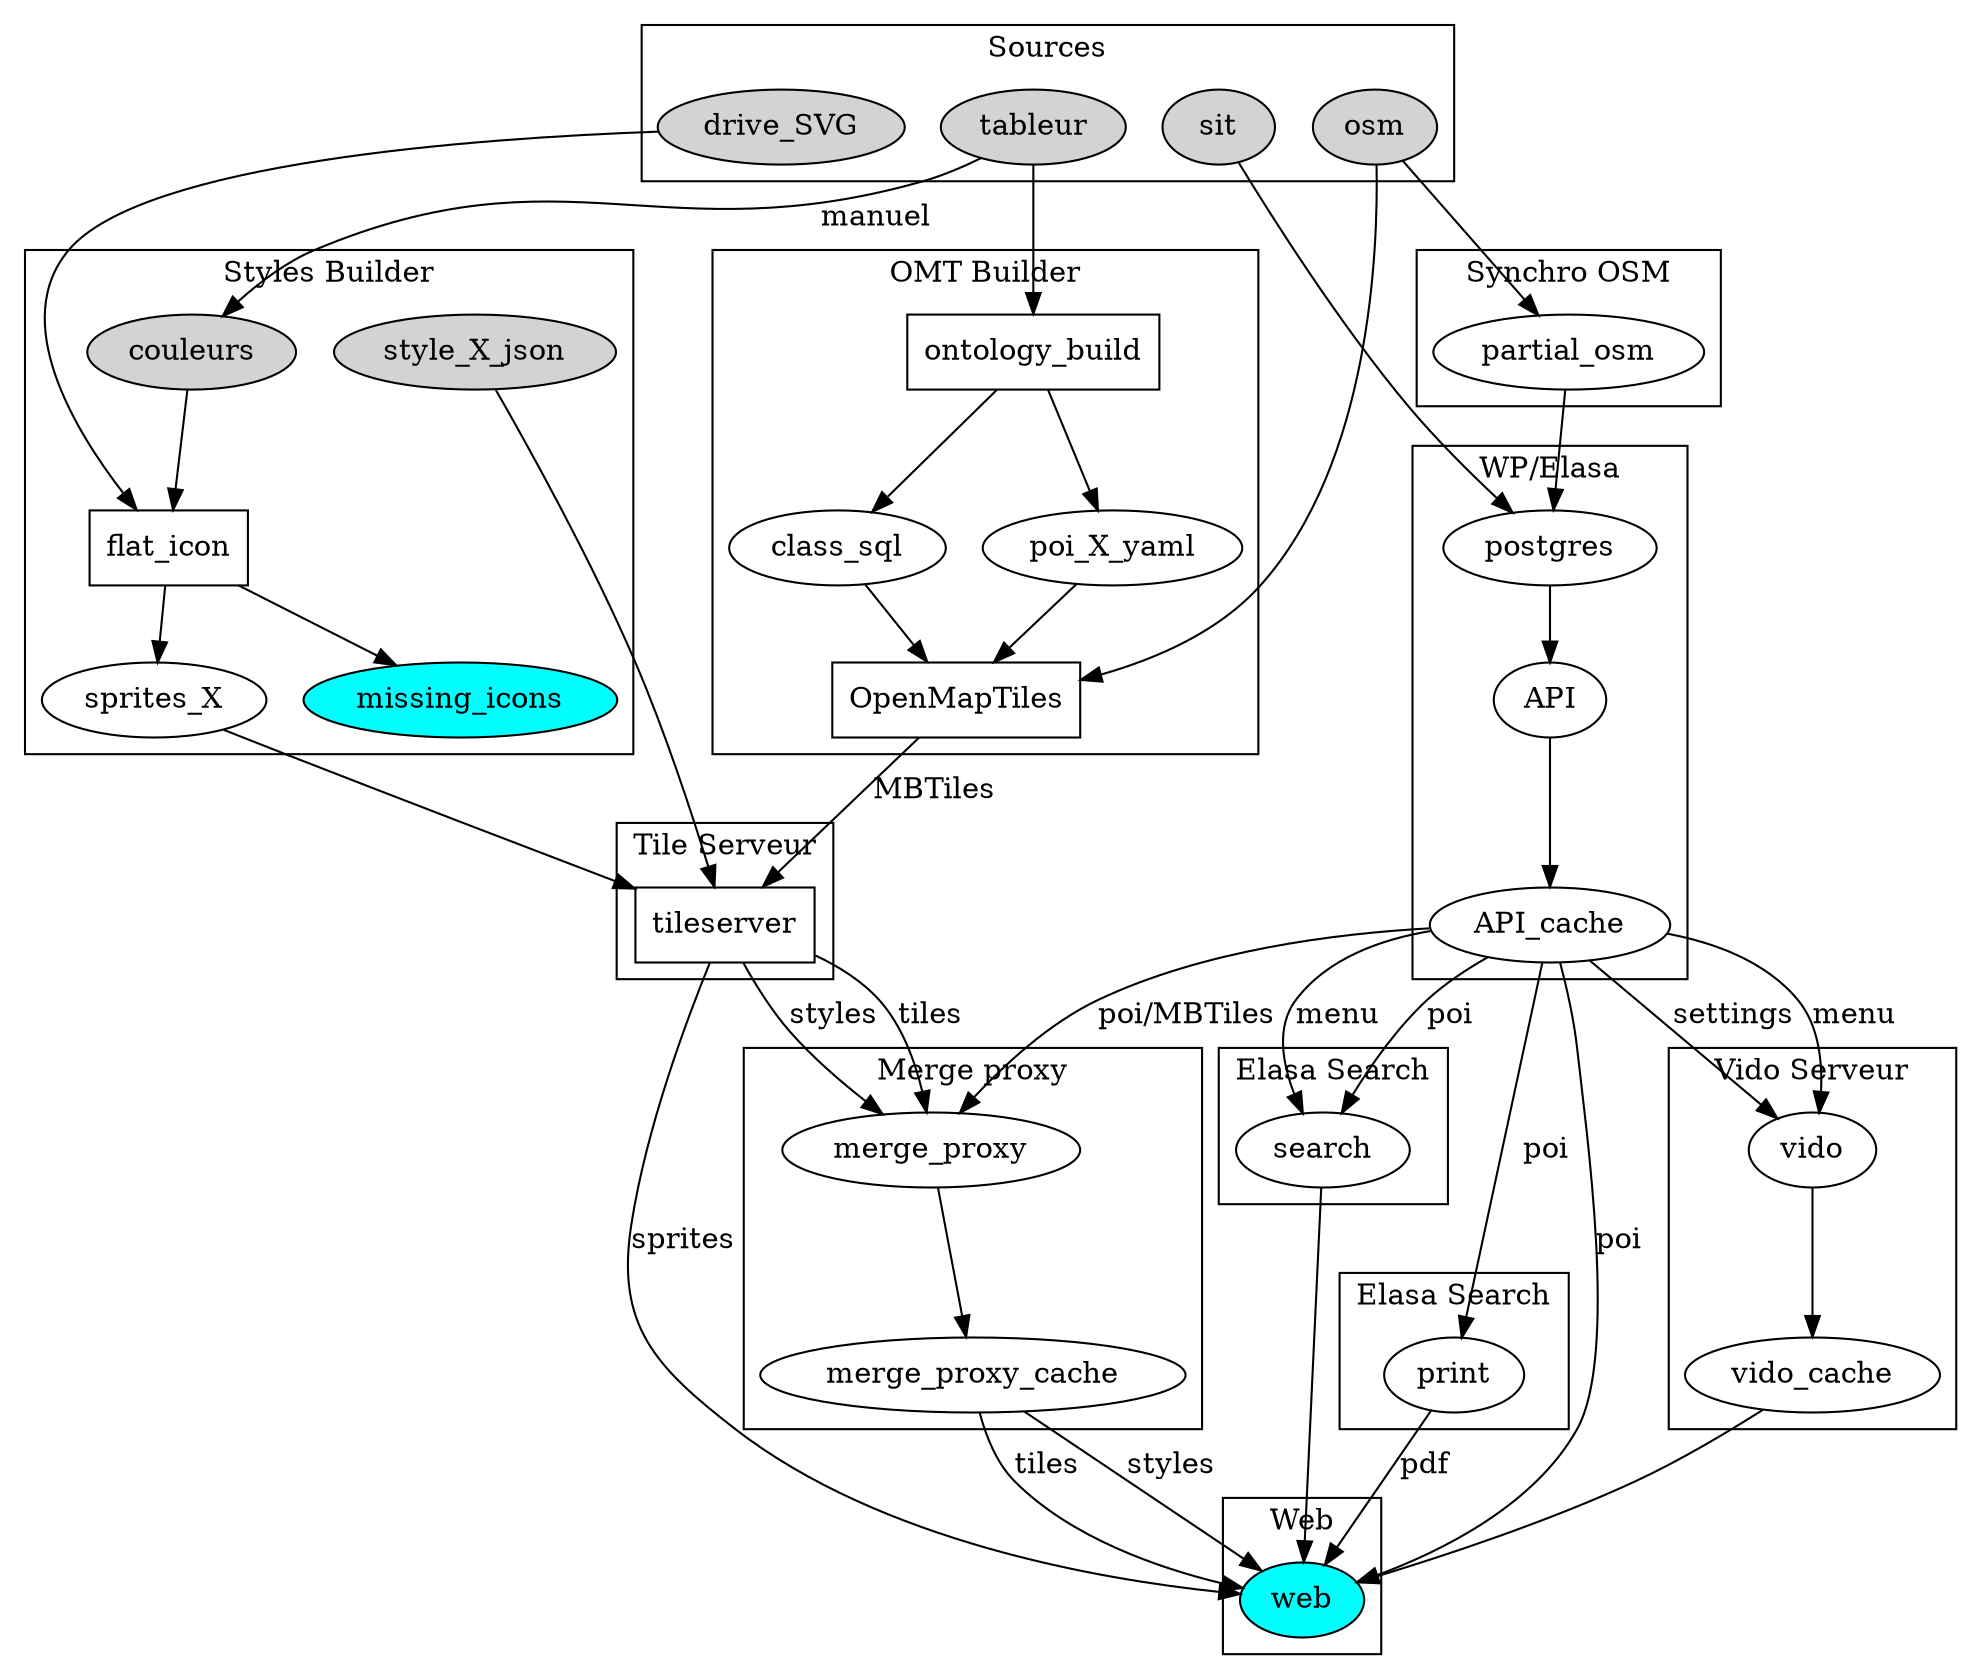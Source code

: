 digraph G {
    subgraph cluster_sources {
        label = "Sources";

        tableur [style=filled]
        drive_SVG [style=filled]
        osm [style=filled]
        sit [style=filled]
    }

    subgraph cluster_style {
        label = "Styles Builder";

        drive_SVG -> flat_icon;

        tableur -> couleurs [label=manuel];
        couleurs -> flat_icon;

        flat_icon -> sprites_X;
        flat_icon -> missing_icons;
        style_X_json;

        couleurs [style=filled]
        flat_icon [shape=box]
        missing_icons [style=filled,fillcolor=cyan]
        couleurs [style=filled]
        style_X_json [style=filled]
    }

    subgraph cluster_data {
        label = "OMT Builder";

        tableur -> ontology_build;
        ontology_build -> class_sql;
        ontology_build -> poi_X_yaml;
        class_sql -> OpenMapTiles;
        poi_X_yaml -> OpenMapTiles;
        osm -> OpenMapTiles;

        ontology_build [shape=box]
        OpenMapTiles [shape=box]
    }

    subgraph cluster_tile_serveur {
        label = "Tile Serveur";

        style_X_json -> tileserver;
        sprites_X -> tileserver;
        OpenMapTiles -> tileserver [label=MBTiles];

        tileserver [shape=box]
    }

    subgraph cluster_synchro_osm {
        label = "Synchro OSM";

        osm -> partial_osm;
    }

    subgraph cluster_wp_elasa {
        label = "WP/Elasa";

        sit -> postgres;
        partial_osm -> postgres;
        postgres -> API;

        API -> API_cache;
    }


    subgraph cluster_merge_proxy {
        label = "Merge proxy";

        tileserver -> merge_proxy [label=styles];
        tileserver -> merge_proxy [label=tiles];
        API_cache -> merge_proxy [label="poi/MBTiles"];
        merge_proxy -> merge_proxy_cache;
    }

    subgraph cluster_viso_server {
        label = "Vido Serveur";

        API_cache -> vido [label=settings];
        API_cache -> vido [label=menu];

        vido -> vido_cache;
    }

    subgraph cluster_elasa_search {
        label = "Elasa Search";

        API_cache -> search [label=menu];
        API_cache -> search [label=poi];
    }

    subgraph cluster_elasa_print {
        label = "Elasa Search";

        API_cache -> print [label=poi];
    }

    subgraph cluster_web {
        label = "Web";

        merge_proxy_cache -> web [label=styles];
        merge_proxy_cache -> web [label=tiles];
        tileserver -> web [label=sprites];

        vido_cache -> web;
        API_cache -> web [label=poi];
        search -> web;
        print -> web [label=pdf];

        web [style=filled,fillcolor=cyan]
    }
}
